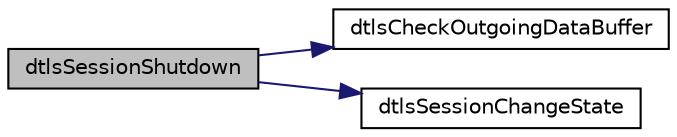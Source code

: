 digraph "dtlsSessionShutdown"
{
 // LATEX_PDF_SIZE
  edge [fontname="Helvetica",fontsize="10",labelfontname="Helvetica",labelfontsize="10"];
  node [fontname="Helvetica",fontsize="10",shape=record];
  rankdir="LR";
  Node1 [label="dtlsSessionShutdown",height=0.2,width=0.4,color="black", fillcolor="grey75", style="filled", fontcolor="black",tooltip=" "];
  Node1 -> Node2 [color="midnightblue",fontsize="10",style="solid",fontname="Helvetica"];
  Node2 [label="dtlsCheckOutgoingDataBuffer",height=0.2,width=0.4,color="black", fillcolor="white", style="filled",URL="$Dtls__openssl_8c.html#a82fa98f2c2ddff7d94b60f84ef212a15",tooltip=" "];
  Node1 -> Node3 [color="midnightblue",fontsize="10",style="solid",fontname="Helvetica"];
  Node3 [label="dtlsSessionChangeState",height=0.2,width=0.4,color="black", fillcolor="white", style="filled",URL="$Dtls_8c.html#ac7d96e418743c4a3c14e2e766340734c",tooltip=" "];
}
